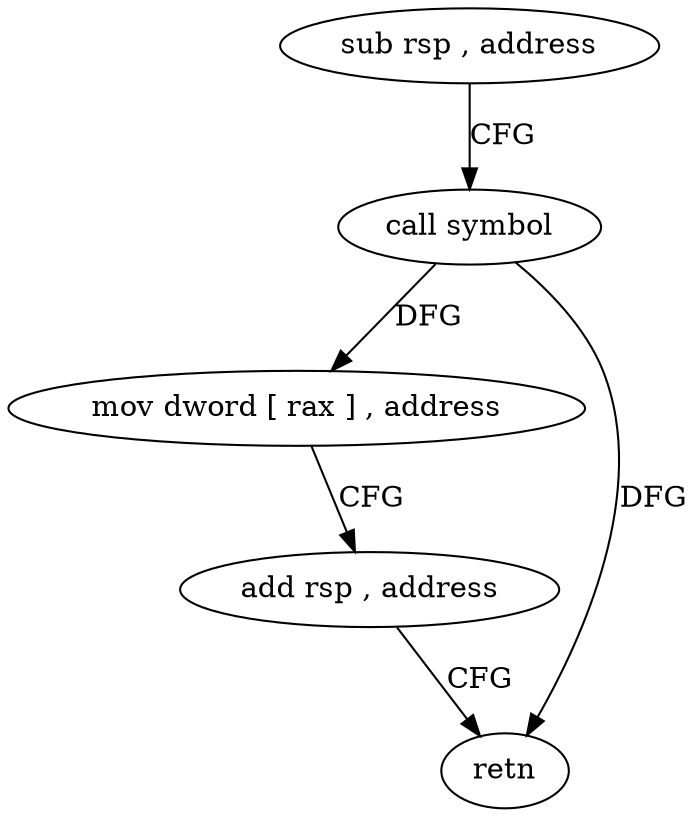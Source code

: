 digraph "func" {
"274696" [label = "sub rsp , address" ]
"274700" [label = "call symbol" ]
"274705" [label = "mov dword [ rax ] , address" ]
"274711" [label = "add rsp , address" ]
"274715" [label = "retn" ]
"274696" -> "274700" [ label = "CFG" ]
"274700" -> "274705" [ label = "DFG" ]
"274700" -> "274715" [ label = "DFG" ]
"274705" -> "274711" [ label = "CFG" ]
"274711" -> "274715" [ label = "CFG" ]
}
